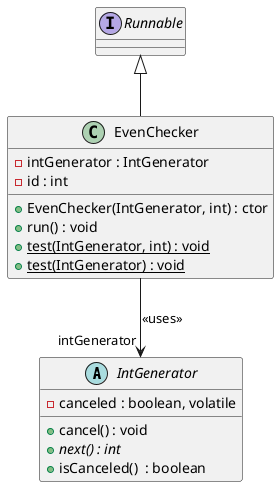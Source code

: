@startuml evenChecker

abstract class IntGenerator {
  - canceled : boolean, volatile
  + cancel() : void
  + {abstract} next() : int
  + isCanceled()  : boolean
}


class EvenChecker {
   - intGenerator : IntGenerator
   - id : int
   + EvenChecker(IntGenerator, int) : ctor
   + run() : void
   + {static} test(IntGenerator, int) : void
   + {static} test(IntGenerator) : void
}
interface Runnable 

EvenChecker -up-|> Runnable
EvenChecker --> "intGenerator" IntGenerator : <<uses>>

@enduml